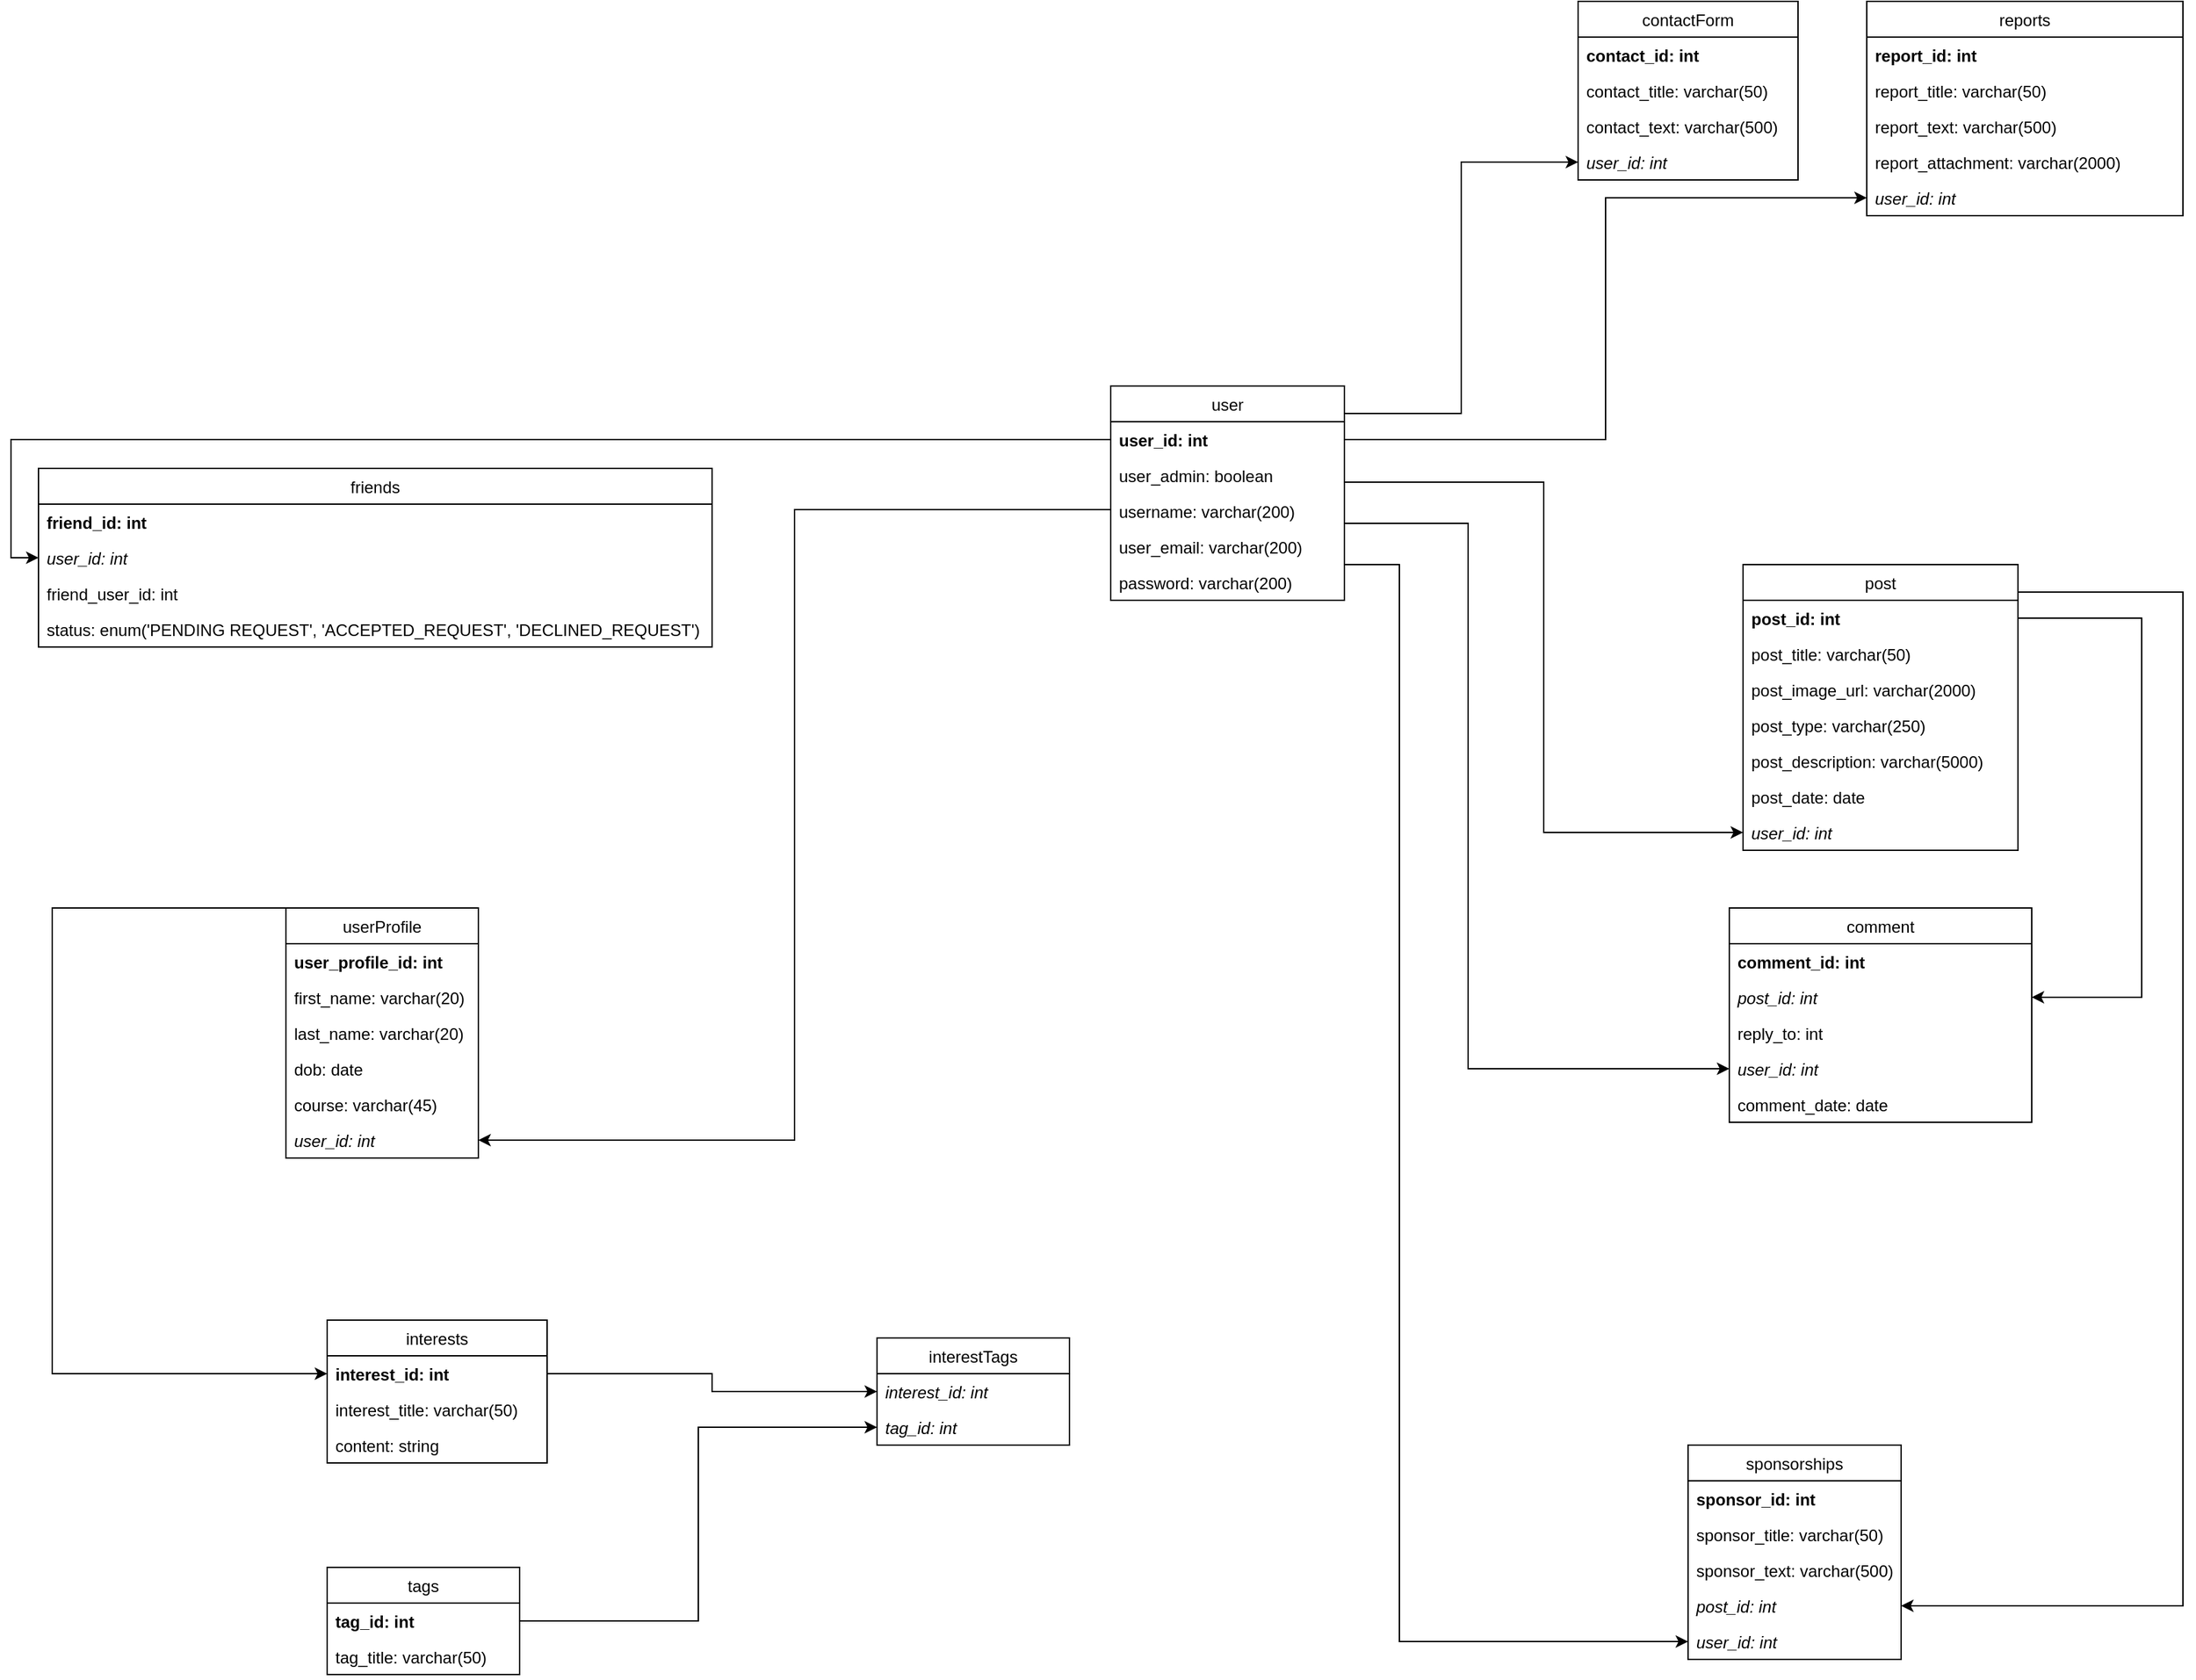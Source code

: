 <mxfile version="14.5.0" type="device"><diagram id="YIllp8kOeh2trpMGL-3O" name="Page-1"><mxGraphModel dx="1422" dy="762" grid="1" gridSize="10" guides="1" tooltips="1" connect="1" arrows="1" fold="1" page="1" pageScale="1" pageWidth="1654" pageHeight="2336" math="0" shadow="0"><root><mxCell id="0"/><mxCell id="1" parent="0"/><mxCell id="Vvqxyq2l2zdNksbezRys-1" value="user" style="swimlane;fontStyle=0;childLayout=stackLayout;horizontal=1;startSize=26;fillColor=none;horizontalStack=0;resizeParent=1;resizeParentMax=0;resizeLast=0;collapsible=1;marginBottom=0;" parent="1" vertex="1"><mxGeometry x="840" y="730" width="170" height="156" as="geometry"/></mxCell><mxCell id="Vvqxyq2l2zdNksbezRys-2" value="user_id: int" style="text;strokeColor=none;fillColor=none;align=left;verticalAlign=top;spacingLeft=4;spacingRight=4;overflow=hidden;rotatable=0;points=[[0,0.5],[1,0.5]];portConstraint=eastwest;fontStyle=1" parent="Vvqxyq2l2zdNksbezRys-1" vertex="1"><mxGeometry y="26" width="170" height="26" as="geometry"/></mxCell><mxCell id="w-puIfg3OSDrl7u882Jm-10" value="user_admin: boolean" style="text;strokeColor=none;fillColor=none;align=left;verticalAlign=top;spacingLeft=4;spacingRight=4;overflow=hidden;rotatable=0;points=[[0,0.5],[1,0.5]];portConstraint=eastwest;" parent="Vvqxyq2l2zdNksbezRys-1" vertex="1"><mxGeometry y="52" width="170" height="26" as="geometry"/></mxCell><mxCell id="Vvqxyq2l2zdNksbezRys-3" value="username: varchar(200)" style="text;strokeColor=none;fillColor=none;align=left;verticalAlign=top;spacingLeft=4;spacingRight=4;overflow=hidden;rotatable=0;points=[[0,0.5],[1,0.5]];portConstraint=eastwest;" parent="Vvqxyq2l2zdNksbezRys-1" vertex="1"><mxGeometry y="78" width="170" height="26" as="geometry"/></mxCell><mxCell id="Vvqxyq2l2zdNksbezRys-4" value="user_email: varchar(200)" style="text;strokeColor=none;fillColor=none;align=left;verticalAlign=top;spacingLeft=4;spacingRight=4;overflow=hidden;rotatable=0;points=[[0,0.5],[1,0.5]];portConstraint=eastwest;" parent="Vvqxyq2l2zdNksbezRys-1" vertex="1"><mxGeometry y="104" width="170" height="26" as="geometry"/></mxCell><mxCell id="Vvqxyq2l2zdNksbezRys-5" value="password: varchar(200)" style="text;strokeColor=none;fillColor=none;align=left;verticalAlign=top;spacingLeft=4;spacingRight=4;overflow=hidden;rotatable=0;points=[[0,0.5],[1,0.5]];portConstraint=eastwest;" parent="Vvqxyq2l2zdNksbezRys-1" vertex="1"><mxGeometry y="130" width="170" height="26" as="geometry"/></mxCell><mxCell id="Vvqxyq2l2zdNksbezRys-43" style="edgeStyle=orthogonalEdgeStyle;rounded=0;orthogonalLoop=1;jettySize=auto;html=1;exitX=0;exitY=0;exitDx=0;exitDy=0;entryX=0;entryY=0.5;entryDx=0;entryDy=0;" parent="1" source="Vvqxyq2l2zdNksbezRys-6" target="Vvqxyq2l2zdNksbezRys-28" edge="1"><mxGeometry relative="1" as="geometry"><Array as="points"><mxPoint x="70" y="1110"/><mxPoint x="70" y="1449"/></Array></mxGeometry></mxCell><mxCell id="Vvqxyq2l2zdNksbezRys-6" value="userProfile" style="swimlane;fontStyle=0;childLayout=stackLayout;horizontal=1;startSize=26;fillColor=none;horizontalStack=0;resizeParent=1;resizeParentMax=0;resizeLast=0;collapsible=1;marginBottom=0;" parent="1" vertex="1"><mxGeometry x="240" y="1110" width="140" height="182" as="geometry"/></mxCell><mxCell id="Vvqxyq2l2zdNksbezRys-7" value="user_profile_id: int" style="text;strokeColor=none;fillColor=none;align=left;verticalAlign=top;spacingLeft=4;spacingRight=4;overflow=hidden;rotatable=0;points=[[0,0.5],[1,0.5]];portConstraint=eastwest;fontStyle=1" parent="Vvqxyq2l2zdNksbezRys-6" vertex="1"><mxGeometry y="26" width="140" height="26" as="geometry"/></mxCell><mxCell id="Vvqxyq2l2zdNksbezRys-8" value="first_name: varchar(20)" style="text;strokeColor=none;fillColor=none;align=left;verticalAlign=top;spacingLeft=4;spacingRight=4;overflow=hidden;rotatable=0;points=[[0,0.5],[1,0.5]];portConstraint=eastwest;" parent="Vvqxyq2l2zdNksbezRys-6" vertex="1"><mxGeometry y="52" width="140" height="26" as="geometry"/></mxCell><mxCell id="Vvqxyq2l2zdNksbezRys-9" value="last_name: varchar(20)" style="text;strokeColor=none;fillColor=none;align=left;verticalAlign=top;spacingLeft=4;spacingRight=4;overflow=hidden;rotatable=0;points=[[0,0.5],[1,0.5]];portConstraint=eastwest;" parent="Vvqxyq2l2zdNksbezRys-6" vertex="1"><mxGeometry y="78" width="140" height="26" as="geometry"/></mxCell><mxCell id="Vvqxyq2l2zdNksbezRys-10" value="dob: date" style="text;strokeColor=none;fillColor=none;align=left;verticalAlign=top;spacingLeft=4;spacingRight=4;overflow=hidden;rotatable=0;points=[[0,0.5],[1,0.5]];portConstraint=eastwest;" parent="Vvqxyq2l2zdNksbezRys-6" vertex="1"><mxGeometry y="104" width="140" height="26" as="geometry"/></mxCell><mxCell id="Vvqxyq2l2zdNksbezRys-11" value="course: varchar(45)" style="text;strokeColor=none;fillColor=none;align=left;verticalAlign=top;spacingLeft=4;spacingRight=4;overflow=hidden;rotatable=0;points=[[0,0.5],[1,0.5]];portConstraint=eastwest;" parent="Vvqxyq2l2zdNksbezRys-6" vertex="1"><mxGeometry y="130" width="140" height="26" as="geometry"/></mxCell><mxCell id="Vvqxyq2l2zdNksbezRys-12" value="user_id: int" style="text;strokeColor=none;fillColor=none;align=left;verticalAlign=top;spacingLeft=4;spacingRight=4;overflow=hidden;rotatable=0;points=[[0,0.5],[1,0.5]];portConstraint=eastwest;fontStyle=2" parent="Vvqxyq2l2zdNksbezRys-6" vertex="1"><mxGeometry y="156" width="140" height="26" as="geometry"/></mxCell><mxCell id="Vvqxyq2l2zdNksbezRys-14" value="post" style="swimlane;fontStyle=0;childLayout=stackLayout;horizontal=1;startSize=26;fillColor=none;horizontalStack=0;resizeParent=1;resizeParentMax=0;resizeLast=0;collapsible=1;marginBottom=0;" parent="1" vertex="1"><mxGeometry x="1300" y="860" width="200" height="208" as="geometry"/></mxCell><mxCell id="Vvqxyq2l2zdNksbezRys-15" value="post_id: int" style="text;strokeColor=none;fillColor=none;align=left;verticalAlign=top;spacingLeft=4;spacingRight=4;overflow=hidden;rotatable=0;points=[[0,0.5],[1,0.5]];portConstraint=eastwest;fontStyle=1" parent="Vvqxyq2l2zdNksbezRys-14" vertex="1"><mxGeometry y="26" width="200" height="26" as="geometry"/></mxCell><mxCell id="NuyTOepUXMVGLJb6ANJu-13" value="post_title: varchar(50)" style="text;strokeColor=none;fillColor=none;align=left;verticalAlign=top;spacingLeft=4;spacingRight=4;overflow=hidden;rotatable=0;points=[[0,0.5],[1,0.5]];portConstraint=eastwest;" parent="Vvqxyq2l2zdNksbezRys-14" vertex="1"><mxGeometry y="52" width="200" height="26" as="geometry"/></mxCell><mxCell id="Vvqxyq2l2zdNksbezRys-16" value="post_image_url: varchar(2000)" style="text;strokeColor=none;fillColor=none;align=left;verticalAlign=top;spacingLeft=4;spacingRight=4;overflow=hidden;rotatable=0;points=[[0,0.5],[1,0.5]];portConstraint=eastwest;" parent="Vvqxyq2l2zdNksbezRys-14" vertex="1"><mxGeometry y="78" width="200" height="26" as="geometry"/></mxCell><mxCell id="Vvqxyq2l2zdNksbezRys-17" value="post_type: varchar(250)" style="text;strokeColor=none;fillColor=none;align=left;verticalAlign=top;spacingLeft=4;spacingRight=4;overflow=hidden;rotatable=0;points=[[0,0.5],[1,0.5]];portConstraint=eastwest;" parent="Vvqxyq2l2zdNksbezRys-14" vertex="1"><mxGeometry y="104" width="200" height="26" as="geometry"/></mxCell><mxCell id="Vvqxyq2l2zdNksbezRys-18" value="post_description: varchar(5000)" style="text;strokeColor=none;fillColor=none;align=left;verticalAlign=top;spacingLeft=4;spacingRight=4;overflow=hidden;rotatable=0;points=[[0,0.5],[1,0.5]];portConstraint=eastwest;" parent="Vvqxyq2l2zdNksbezRys-14" vertex="1"><mxGeometry y="130" width="200" height="26" as="geometry"/></mxCell><mxCell id="w-puIfg3OSDrl7u882Jm-6" value="post_date: date" style="text;strokeColor=none;fillColor=none;align=left;verticalAlign=top;spacingLeft=4;spacingRight=4;overflow=hidden;rotatable=0;points=[[0,0.5],[1,0.5]];portConstraint=eastwest;" parent="Vvqxyq2l2zdNksbezRys-14" vertex="1"><mxGeometry y="156" width="200" height="26" as="geometry"/></mxCell><mxCell id="Vvqxyq2l2zdNksbezRys-19" value="user_id: int" style="text;strokeColor=none;fillColor=none;align=left;verticalAlign=top;spacingLeft=4;spacingRight=4;overflow=hidden;rotatable=0;points=[[0,0.5],[1,0.5]];portConstraint=eastwest;fontStyle=2" parent="Vvqxyq2l2zdNksbezRys-14" vertex="1"><mxGeometry y="182" width="200" height="26" as="geometry"/></mxCell><mxCell id="Vvqxyq2l2zdNksbezRys-20" style="edgeStyle=orthogonalEdgeStyle;rounded=0;orthogonalLoop=1;jettySize=auto;html=1;exitX=1;exitY=0.5;exitDx=0;exitDy=0;entryX=0;entryY=0.5;entryDx=0;entryDy=0;" parent="1" source="Vvqxyq2l2zdNksbezRys-2" target="Vvqxyq2l2zdNksbezRys-19" edge="1"><mxGeometry relative="1" as="geometry"><Array as="points"><mxPoint x="1010" y="800"/><mxPoint x="1155" y="800"/><mxPoint x="1155" y="1055"/></Array></mxGeometry></mxCell><mxCell id="Vvqxyq2l2zdNksbezRys-21" value="friends" style="swimlane;fontStyle=0;childLayout=stackLayout;horizontal=1;startSize=26;fillColor=none;horizontalStack=0;resizeParent=1;resizeParentMax=0;resizeLast=0;collapsible=1;marginBottom=0;" parent="1" vertex="1"><mxGeometry x="60" y="790" width="490" height="130" as="geometry"/></mxCell><mxCell id="Vvqxyq2l2zdNksbezRys-22" value="friend_id: int" style="text;strokeColor=none;fillColor=none;align=left;verticalAlign=top;spacingLeft=4;spacingRight=4;overflow=hidden;rotatable=0;points=[[0,0.5],[1,0.5]];portConstraint=eastwest;fontStyle=1" parent="Vvqxyq2l2zdNksbezRys-21" vertex="1"><mxGeometry y="26" width="490" height="26" as="geometry"/></mxCell><mxCell id="Vvqxyq2l2zdNksbezRys-23" value="user_id: int" style="text;strokeColor=none;fillColor=none;align=left;verticalAlign=top;spacingLeft=4;spacingRight=4;overflow=hidden;rotatable=0;points=[[0,0.5],[1,0.5]];portConstraint=eastwest;fontStyle=2" parent="Vvqxyq2l2zdNksbezRys-21" vertex="1"><mxGeometry y="52" width="490" height="26" as="geometry"/></mxCell><mxCell id="Vvqxyq2l2zdNksbezRys-24" value="friend_user_id: int" style="text;strokeColor=none;fillColor=none;align=left;verticalAlign=top;spacingLeft=4;spacingRight=4;overflow=hidden;rotatable=0;points=[[0,0.5],[1,0.5]];portConstraint=eastwest;" parent="Vvqxyq2l2zdNksbezRys-21" vertex="1"><mxGeometry y="78" width="490" height="26" as="geometry"/></mxCell><mxCell id="Vvqxyq2l2zdNksbezRys-25" value="status: enum('PENDING REQUEST', 'ACCEPTED_REQUEST', 'DECLINED_REQUEST')" style="text;strokeColor=none;fillColor=none;align=left;verticalAlign=top;spacingLeft=4;spacingRight=4;overflow=hidden;rotatable=0;points=[[0,0.5],[1,0.5]];portConstraint=eastwest;" parent="Vvqxyq2l2zdNksbezRys-21" vertex="1"><mxGeometry y="104" width="490" height="26" as="geometry"/></mxCell><mxCell id="Vvqxyq2l2zdNksbezRys-26" style="edgeStyle=orthogonalEdgeStyle;rounded=0;orthogonalLoop=1;jettySize=auto;html=1;exitX=0;exitY=0.5;exitDx=0;exitDy=0;entryX=0;entryY=0.5;entryDx=0;entryDy=0;" parent="1" source="Vvqxyq2l2zdNksbezRys-2" target="Vvqxyq2l2zdNksbezRys-23" edge="1"><mxGeometry relative="1" as="geometry"/></mxCell><mxCell id="Vvqxyq2l2zdNksbezRys-27" value="interests" style="swimlane;fontStyle=0;childLayout=stackLayout;horizontal=1;startSize=26;fillColor=none;horizontalStack=0;resizeParent=1;resizeParentMax=0;resizeLast=0;collapsible=1;marginBottom=0;" parent="1" vertex="1"><mxGeometry x="270" y="1410" width="160" height="104" as="geometry"/></mxCell><mxCell id="Vvqxyq2l2zdNksbezRys-28" value="interest_id: int" style="text;strokeColor=none;fillColor=none;align=left;verticalAlign=top;spacingLeft=4;spacingRight=4;overflow=hidden;rotatable=0;points=[[0,0.5],[1,0.5]];portConstraint=eastwest;fontStyle=1" parent="Vvqxyq2l2zdNksbezRys-27" vertex="1"><mxGeometry y="26" width="160" height="26" as="geometry"/></mxCell><mxCell id="Vvqxyq2l2zdNksbezRys-29" value="interest_title: varchar(50)" style="text;strokeColor=none;fillColor=none;align=left;verticalAlign=top;spacingLeft=4;spacingRight=4;overflow=hidden;rotatable=0;points=[[0,0.5],[1,0.5]];portConstraint=eastwest;" parent="Vvqxyq2l2zdNksbezRys-27" vertex="1"><mxGeometry y="52" width="160" height="26" as="geometry"/></mxCell><mxCell id="Vvqxyq2l2zdNksbezRys-30" value="content: string" style="text;strokeColor=none;fillColor=none;align=left;verticalAlign=top;spacingLeft=4;spacingRight=4;overflow=hidden;rotatable=0;points=[[0,0.5],[1,0.5]];portConstraint=eastwest;" parent="Vvqxyq2l2zdNksbezRys-27" vertex="1"><mxGeometry y="78" width="160" height="26" as="geometry"/></mxCell><mxCell id="Vvqxyq2l2zdNksbezRys-31" value="tags" style="swimlane;fontStyle=0;childLayout=stackLayout;horizontal=1;startSize=26;fillColor=none;horizontalStack=0;resizeParent=1;resizeParentMax=0;resizeLast=0;collapsible=1;marginBottom=0;" parent="1" vertex="1"><mxGeometry x="270" y="1590" width="140" height="78" as="geometry"/></mxCell><mxCell id="Vvqxyq2l2zdNksbezRys-32" value="tag_id: int" style="text;strokeColor=none;fillColor=none;align=left;verticalAlign=top;spacingLeft=4;spacingRight=4;overflow=hidden;rotatable=0;points=[[0,0.5],[1,0.5]];portConstraint=eastwest;fontStyle=1" parent="Vvqxyq2l2zdNksbezRys-31" vertex="1"><mxGeometry y="26" width="140" height="26" as="geometry"/></mxCell><mxCell id="Vvqxyq2l2zdNksbezRys-33" value="tag_title: varchar(50)" style="text;strokeColor=none;fillColor=none;align=left;verticalAlign=top;spacingLeft=4;spacingRight=4;overflow=hidden;rotatable=0;points=[[0,0.5],[1,0.5]];portConstraint=eastwest;" parent="Vvqxyq2l2zdNksbezRys-31" vertex="1"><mxGeometry y="52" width="140" height="26" as="geometry"/></mxCell><mxCell id="Vvqxyq2l2zdNksbezRys-35" value="interestTags" style="swimlane;fontStyle=0;childLayout=stackLayout;horizontal=1;startSize=26;fillColor=none;horizontalStack=0;resizeParent=1;resizeParentMax=0;resizeLast=0;collapsible=1;marginBottom=0;" parent="1" vertex="1"><mxGeometry x="670" y="1423" width="140" height="78" as="geometry"/></mxCell><mxCell id="Vvqxyq2l2zdNksbezRys-36" value="interest_id: int" style="text;strokeColor=none;fillColor=none;align=left;verticalAlign=top;spacingLeft=4;spacingRight=4;overflow=hidden;rotatable=0;points=[[0,0.5],[1,0.5]];portConstraint=eastwest;fontStyle=2" parent="Vvqxyq2l2zdNksbezRys-35" vertex="1"><mxGeometry y="26" width="140" height="26" as="geometry"/></mxCell><mxCell id="Vvqxyq2l2zdNksbezRys-37" value="tag_id: int" style="text;strokeColor=none;fillColor=none;align=left;verticalAlign=top;spacingLeft=4;spacingRight=4;overflow=hidden;rotatable=0;points=[[0,0.5],[1,0.5]];portConstraint=eastwest;fontStyle=2" parent="Vvqxyq2l2zdNksbezRys-35" vertex="1"><mxGeometry y="52" width="140" height="26" as="geometry"/></mxCell><mxCell id="Vvqxyq2l2zdNksbezRys-39" style="edgeStyle=orthogonalEdgeStyle;rounded=0;orthogonalLoop=1;jettySize=auto;html=1;exitX=1;exitY=0.5;exitDx=0;exitDy=0;entryX=0;entryY=0.5;entryDx=0;entryDy=0;" parent="1" source="Vvqxyq2l2zdNksbezRys-32" target="Vvqxyq2l2zdNksbezRys-37" edge="1"><mxGeometry relative="1" as="geometry"/></mxCell><mxCell id="Vvqxyq2l2zdNksbezRys-40" style="edgeStyle=orthogonalEdgeStyle;rounded=0;orthogonalLoop=1;jettySize=auto;html=1;exitX=1;exitY=0.5;exitDx=0;exitDy=0;entryX=0;entryY=0.5;entryDx=0;entryDy=0;" parent="1" source="Vvqxyq2l2zdNksbezRys-28" target="Vvqxyq2l2zdNksbezRys-36" edge="1"><mxGeometry relative="1" as="geometry"/></mxCell><mxCell id="w-puIfg3OSDrl7u882Jm-1" value="comment" style="swimlane;fontStyle=0;childLayout=stackLayout;horizontal=1;startSize=26;fillColor=none;horizontalStack=0;resizeParent=1;resizeParentMax=0;resizeLast=0;collapsible=1;marginBottom=0;" parent="1" vertex="1"><mxGeometry x="1290" y="1110" width="220" height="156" as="geometry"/></mxCell><mxCell id="w-puIfg3OSDrl7u882Jm-2" value="comment_id: int" style="text;strokeColor=none;fillColor=none;align=left;verticalAlign=top;spacingLeft=4;spacingRight=4;overflow=hidden;rotatable=0;points=[[0,0.5],[1,0.5]];portConstraint=eastwest;fontStyle=1" parent="w-puIfg3OSDrl7u882Jm-1" vertex="1"><mxGeometry y="26" width="220" height="26" as="geometry"/></mxCell><mxCell id="w-puIfg3OSDrl7u882Jm-3" value="post_id: int" style="text;strokeColor=none;fillColor=none;align=left;verticalAlign=top;spacingLeft=4;spacingRight=4;overflow=hidden;rotatable=0;points=[[0,0.5],[1,0.5]];portConstraint=eastwest;fontStyle=2" parent="w-puIfg3OSDrl7u882Jm-1" vertex="1"><mxGeometry y="52" width="220" height="26" as="geometry"/></mxCell><mxCell id="w-puIfg3OSDrl7u882Jm-4" value="reply_to: int" style="text;strokeColor=none;fillColor=none;align=left;verticalAlign=top;spacingLeft=4;spacingRight=4;overflow=hidden;rotatable=0;points=[[0,0.5],[1,0.5]];portConstraint=eastwest;" parent="w-puIfg3OSDrl7u882Jm-1" vertex="1"><mxGeometry y="78" width="220" height="26" as="geometry"/></mxCell><mxCell id="w-puIfg3OSDrl7u882Jm-5" value="user_id: int" style="text;strokeColor=none;fillColor=none;align=left;verticalAlign=top;spacingLeft=4;spacingRight=4;overflow=hidden;rotatable=0;points=[[0,0.5],[1,0.5]];portConstraint=eastwest;fontStyle=2" parent="w-puIfg3OSDrl7u882Jm-1" vertex="1"><mxGeometry y="104" width="220" height="26" as="geometry"/></mxCell><mxCell id="w-puIfg3OSDrl7u882Jm-7" value="comment_date: date" style="text;strokeColor=none;fillColor=none;align=left;verticalAlign=top;spacingLeft=4;spacingRight=4;overflow=hidden;rotatable=0;points=[[0,0.5],[1,0.5]];portConstraint=eastwest;" parent="w-puIfg3OSDrl7u882Jm-1" vertex="1"><mxGeometry y="130" width="220" height="26" as="geometry"/></mxCell><mxCell id="NuyTOepUXMVGLJb6ANJu-1" value="reports" style="swimlane;fontStyle=0;childLayout=stackLayout;horizontal=1;startSize=26;fillColor=none;horizontalStack=0;resizeParent=1;resizeParentMax=0;resizeLast=0;collapsible=1;marginBottom=0;" parent="1" vertex="1"><mxGeometry x="1390" y="450" width="230" height="156" as="geometry"/></mxCell><mxCell id="NuyTOepUXMVGLJb6ANJu-2" value="report_id: int" style="text;strokeColor=none;fillColor=none;align=left;verticalAlign=top;spacingLeft=4;spacingRight=4;overflow=hidden;rotatable=0;points=[[0,0.5],[1,0.5]];portConstraint=eastwest;fontStyle=1" parent="NuyTOepUXMVGLJb6ANJu-1" vertex="1"><mxGeometry y="26" width="230" height="26" as="geometry"/></mxCell><mxCell id="NuyTOepUXMVGLJb6ANJu-3" value="report_title: varchar(50)" style="text;strokeColor=none;fillColor=none;align=left;verticalAlign=top;spacingLeft=4;spacingRight=4;overflow=hidden;rotatable=0;points=[[0,0.5],[1,0.5]];portConstraint=eastwest;" parent="NuyTOepUXMVGLJb6ANJu-1" vertex="1"><mxGeometry y="52" width="230" height="26" as="geometry"/></mxCell><mxCell id="NuyTOepUXMVGLJb6ANJu-12" value="report_text: varchar(500)" style="text;strokeColor=none;fillColor=none;align=left;verticalAlign=top;spacingLeft=4;spacingRight=4;overflow=hidden;rotatable=0;points=[[0,0.5],[1,0.5]];portConstraint=eastwest;" parent="NuyTOepUXMVGLJb6ANJu-1" vertex="1"><mxGeometry y="78" width="230" height="26" as="geometry"/></mxCell><mxCell id="NuyTOepUXMVGLJb6ANJu-4" value="report_attachment: varchar(2000)" style="text;strokeColor=none;fillColor=none;align=left;verticalAlign=top;spacingLeft=4;spacingRight=4;overflow=hidden;rotatable=0;points=[[0,0.5],[1,0.5]];portConstraint=eastwest;" parent="NuyTOepUXMVGLJb6ANJu-1" vertex="1"><mxGeometry y="104" width="230" height="26" as="geometry"/></mxCell><mxCell id="NuyTOepUXMVGLJb6ANJu-5" value="user_id: int" style="text;strokeColor=none;fillColor=none;align=left;verticalAlign=top;spacingLeft=4;spacingRight=4;overflow=hidden;rotatable=0;points=[[0,0.5],[1,0.5]];portConstraint=eastwest;fontStyle=2" parent="NuyTOepUXMVGLJb6ANJu-1" vertex="1"><mxGeometry y="130" width="230" height="26" as="geometry"/></mxCell><mxCell id="NuyTOepUXMVGLJb6ANJu-7" value="contactForm" style="swimlane;fontStyle=0;childLayout=stackLayout;horizontal=1;startSize=26;fillColor=none;horizontalStack=0;resizeParent=1;resizeParentMax=0;resizeLast=0;collapsible=1;marginBottom=0;" parent="1" vertex="1"><mxGeometry x="1180" y="450" width="160" height="130" as="geometry"/></mxCell><mxCell id="NuyTOepUXMVGLJb6ANJu-8" value="contact_id: int" style="text;strokeColor=none;fillColor=none;align=left;verticalAlign=top;spacingLeft=4;spacingRight=4;overflow=hidden;rotatable=0;points=[[0,0.5],[1,0.5]];portConstraint=eastwest;fontStyle=1" parent="NuyTOepUXMVGLJb6ANJu-7" vertex="1"><mxGeometry y="26" width="160" height="26" as="geometry"/></mxCell><mxCell id="NuyTOepUXMVGLJb6ANJu-14" value="contact_title: varchar(50)" style="text;strokeColor=none;fillColor=none;align=left;verticalAlign=top;spacingLeft=4;spacingRight=4;overflow=hidden;rotatable=0;points=[[0,0.5],[1,0.5]];portConstraint=eastwest;" parent="NuyTOepUXMVGLJb6ANJu-7" vertex="1"><mxGeometry y="52" width="160" height="26" as="geometry"/></mxCell><mxCell id="NuyTOepUXMVGLJb6ANJu-9" value="contact_text: varchar(500)" style="text;strokeColor=none;fillColor=none;align=left;verticalAlign=top;spacingLeft=4;spacingRight=4;overflow=hidden;rotatable=0;points=[[0,0.5],[1,0.5]];portConstraint=eastwest;" parent="NuyTOepUXMVGLJb6ANJu-7" vertex="1"><mxGeometry y="78" width="160" height="26" as="geometry"/></mxCell><mxCell id="NuyTOepUXMVGLJb6ANJu-10" value="user_id: int" style="text;strokeColor=none;fillColor=none;align=left;verticalAlign=top;spacingLeft=4;spacingRight=4;overflow=hidden;rotatable=0;points=[[0,0.5],[1,0.5]];portConstraint=eastwest;fontStyle=2" parent="NuyTOepUXMVGLJb6ANJu-7" vertex="1"><mxGeometry y="104" width="160" height="26" as="geometry"/></mxCell><mxCell id="NuyTOepUXMVGLJb6ANJu-15" value="sponsorships" style="swimlane;fontStyle=0;childLayout=stackLayout;horizontal=1;startSize=26;fillColor=none;horizontalStack=0;resizeParent=1;resizeParentMax=0;resizeLast=0;collapsible=1;marginBottom=0;" parent="1" vertex="1"><mxGeometry x="1260" y="1501" width="155" height="156" as="geometry"/></mxCell><mxCell id="NuyTOepUXMVGLJb6ANJu-16" value="sponsor_id: int" style="text;strokeColor=none;fillColor=none;align=left;verticalAlign=top;spacingLeft=4;spacingRight=4;overflow=hidden;rotatable=0;points=[[0,0.5],[1,0.5]];portConstraint=eastwest;fontStyle=1" parent="NuyTOepUXMVGLJb6ANJu-15" vertex="1"><mxGeometry y="26" width="155" height="26" as="geometry"/></mxCell><mxCell id="NuyTOepUXMVGLJb6ANJu-17" value="sponsor_title: varchar(50)" style="text;strokeColor=none;fillColor=none;align=left;verticalAlign=top;spacingLeft=4;spacingRight=4;overflow=hidden;rotatable=0;points=[[0,0.5],[1,0.5]];portConstraint=eastwest;" parent="NuyTOepUXMVGLJb6ANJu-15" vertex="1"><mxGeometry y="52" width="155" height="26" as="geometry"/></mxCell><mxCell id="NuyTOepUXMVGLJb6ANJu-18" value="sponsor_text: varchar(500)" style="text;strokeColor=none;fillColor=none;align=left;verticalAlign=top;spacingLeft=4;spacingRight=4;overflow=hidden;rotatable=0;points=[[0,0.5],[1,0.5]];portConstraint=eastwest;" parent="NuyTOepUXMVGLJb6ANJu-15" vertex="1"><mxGeometry y="78" width="155" height="26" as="geometry"/></mxCell><mxCell id="NuyTOepUXMVGLJb6ANJu-19" value="post_id: int" style="text;strokeColor=none;fillColor=none;align=left;verticalAlign=top;spacingLeft=4;spacingRight=4;overflow=hidden;rotatable=0;points=[[0,0.5],[1,0.5]];portConstraint=eastwest;fontStyle=2" parent="NuyTOepUXMVGLJb6ANJu-15" vertex="1"><mxGeometry y="104" width="155" height="26" as="geometry"/></mxCell><mxCell id="NuyTOepUXMVGLJb6ANJu-20" value="user_id: int" style="text;strokeColor=none;fillColor=none;align=left;verticalAlign=top;spacingLeft=4;spacingRight=4;overflow=hidden;rotatable=0;points=[[0,0.5],[1,0.5]];portConstraint=eastwest;fontStyle=2" parent="NuyTOepUXMVGLJb6ANJu-15" vertex="1"><mxGeometry y="130" width="155" height="26" as="geometry"/></mxCell><mxCell id="NuyTOepUXMVGLJb6ANJu-21" style="edgeStyle=orthogonalEdgeStyle;rounded=0;orthogonalLoop=1;jettySize=auto;html=1;exitX=1;exitY=0.5;exitDx=0;exitDy=0;entryX=0;entryY=0.5;entryDx=0;entryDy=0;" parent="1" source="Vvqxyq2l2zdNksbezRys-2" target="NuyTOepUXMVGLJb6ANJu-20" edge="1"><mxGeometry relative="1" as="geometry"><Array as="points"><mxPoint x="1010" y="860"/><mxPoint x="1050" y="860"/><mxPoint x="1050" y="1644"/></Array></mxGeometry></mxCell><mxCell id="NuyTOepUXMVGLJb6ANJu-23" style="edgeStyle=orthogonalEdgeStyle;rounded=0;orthogonalLoop=1;jettySize=auto;html=1;exitX=1;exitY=0.5;exitDx=0;exitDy=0;entryX=1;entryY=0.5;entryDx=0;entryDy=0;" parent="1" source="Vvqxyq2l2zdNksbezRys-15" target="w-puIfg3OSDrl7u882Jm-3" edge="1"><mxGeometry relative="1" as="geometry"><Array as="points"><mxPoint x="1590" y="899"/><mxPoint x="1590" y="1175"/></Array></mxGeometry></mxCell><mxCell id="NuyTOepUXMVGLJb6ANJu-24" style="edgeStyle=orthogonalEdgeStyle;rounded=0;orthogonalLoop=1;jettySize=auto;html=1;exitX=1;exitY=0.5;exitDx=0;exitDy=0;entryX=0;entryY=0.5;entryDx=0;entryDy=0;" parent="1" source="Vvqxyq2l2zdNksbezRys-2" target="w-puIfg3OSDrl7u882Jm-5" edge="1"><mxGeometry relative="1" as="geometry"><Array as="points"><mxPoint x="1010" y="830"/><mxPoint x="1100" y="830"/><mxPoint x="1100" y="1227"/></Array></mxGeometry></mxCell><mxCell id="NuyTOepUXMVGLJb6ANJu-25" style="edgeStyle=orthogonalEdgeStyle;rounded=0;orthogonalLoop=1;jettySize=auto;html=1;exitX=1;exitY=0.5;exitDx=0;exitDy=0;entryX=0;entryY=0.5;entryDx=0;entryDy=0;" parent="1" source="Vvqxyq2l2zdNksbezRys-2" target="NuyTOepUXMVGLJb6ANJu-10" edge="1"><mxGeometry relative="1" as="geometry"><Array as="points"><mxPoint x="1010" y="750"/><mxPoint x="1095" y="750"/><mxPoint x="1095" y="567"/></Array></mxGeometry></mxCell><mxCell id="NuyTOepUXMVGLJb6ANJu-26" style="edgeStyle=orthogonalEdgeStyle;rounded=0;orthogonalLoop=1;jettySize=auto;html=1;exitX=1;exitY=0.5;exitDx=0;exitDy=0;entryX=0;entryY=0.5;entryDx=0;entryDy=0;" parent="1" source="Vvqxyq2l2zdNksbezRys-2" target="NuyTOepUXMVGLJb6ANJu-5" edge="1"><mxGeometry relative="1" as="geometry"/></mxCell><mxCell id="NuyTOepUXMVGLJb6ANJu-27" style="edgeStyle=orthogonalEdgeStyle;rounded=0;orthogonalLoop=1;jettySize=auto;html=1;exitX=1;exitY=0.5;exitDx=0;exitDy=0;entryX=1;entryY=0.5;entryDx=0;entryDy=0;" parent="1" source="Vvqxyq2l2zdNksbezRys-15" target="NuyTOepUXMVGLJb6ANJu-19" edge="1"><mxGeometry relative="1" as="geometry"><Array as="points"><mxPoint x="1500" y="880"/><mxPoint x="1620" y="880"/><mxPoint x="1620" y="1618"/></Array></mxGeometry></mxCell><mxCell id="NuyTOepUXMVGLJb6ANJu-28" style="edgeStyle=orthogonalEdgeStyle;rounded=0;orthogonalLoop=1;jettySize=auto;html=1;exitX=0;exitY=0.5;exitDx=0;exitDy=0;entryX=1;entryY=0.5;entryDx=0;entryDy=0;" parent="1" source="Vvqxyq2l2zdNksbezRys-2" target="Vvqxyq2l2zdNksbezRys-12" edge="1"><mxGeometry relative="1" as="geometry"><Array as="points"><mxPoint x="840" y="820"/><mxPoint x="610" y="820"/><mxPoint x="610" y="1279"/></Array></mxGeometry></mxCell></root></mxGraphModel></diagram></mxfile>